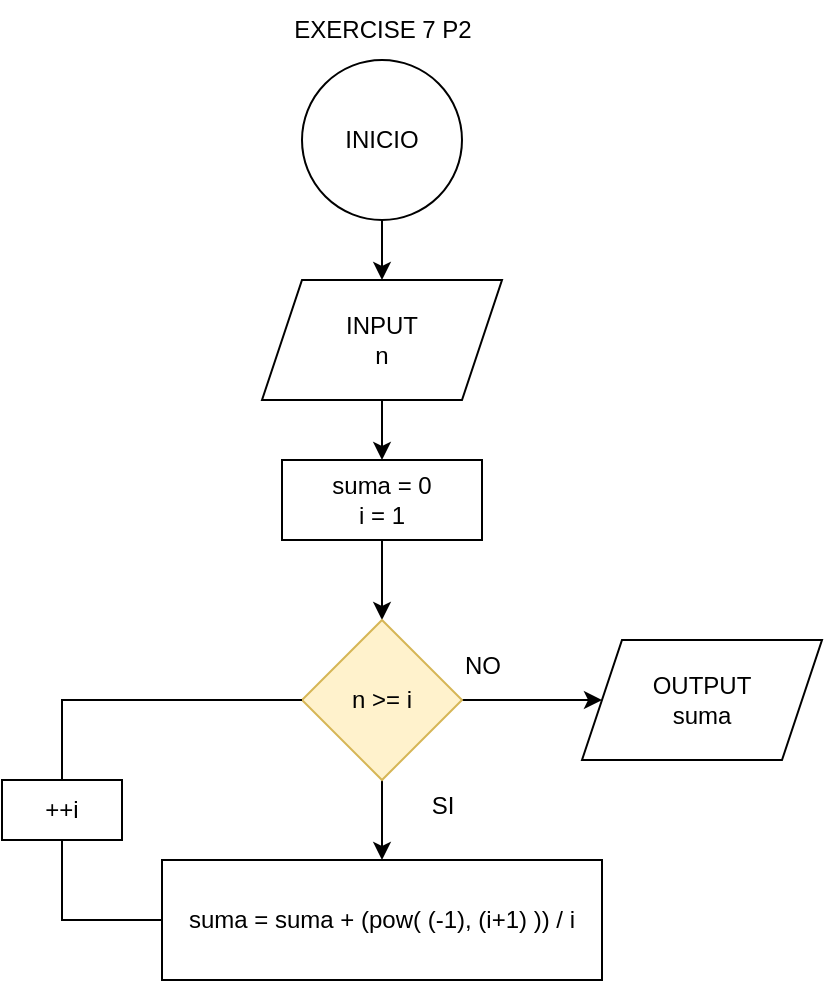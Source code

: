 <mxfile version="24.4.0" type="device">
  <diagram name="EXERCISE-1" id="7WXvErT6jwQCl5LBhXy7">
    <mxGraphModel dx="978" dy="531" grid="1" gridSize="10" guides="1" tooltips="1" connect="1" arrows="1" fold="1" page="1" pageScale="1" pageWidth="850" pageHeight="1100" math="0" shadow="0">
      <root>
        <mxCell id="0" />
        <mxCell id="1" parent="0" />
        <mxCell id="-hOMn0kYKFU-R9jvK8EN-38" value="EXERCISE 7 P2" style="text;html=1;align=center;verticalAlign=middle;resizable=0;points=[];autosize=1;strokeColor=none;fillColor=none;" parent="1" vertex="1">
          <mxGeometry x="315" width="110" height="30" as="geometry" />
        </mxCell>
        <mxCell id="jAzLcmatW34AS9ptDqRP-906" style="edgeStyle=orthogonalEdgeStyle;rounded=0;orthogonalLoop=1;jettySize=auto;html=1;exitX=0;exitY=0.5;exitDx=0;exitDy=0;entryX=0;entryY=0.5;entryDx=0;entryDy=0;" edge="1" parent="1" source="jAzLcmatW34AS9ptDqRP-907">
          <mxGeometry relative="1" as="geometry">
            <mxPoint x="302.5" y="1310" as="targetPoint" />
            <Array as="points">
              <mxPoint x="-180" y="2250" />
              <mxPoint x="-180" y="1310" />
            </Array>
          </mxGeometry>
        </mxCell>
        <mxCell id="jAzLcmatW34AS9ptDqRP-936" value="" style="edgeStyle=orthogonalEdgeStyle;rounded=0;orthogonalLoop=1;jettySize=auto;html=1;" edge="1" parent="1" source="jAzLcmatW34AS9ptDqRP-937" target="jAzLcmatW34AS9ptDqRP-939">
          <mxGeometry relative="1" as="geometry" />
        </mxCell>
        <mxCell id="jAzLcmatW34AS9ptDqRP-937" value="INICIO" style="ellipse;whiteSpace=wrap;html=1;" vertex="1" parent="1">
          <mxGeometry x="330" y="30" width="80" height="80" as="geometry" />
        </mxCell>
        <mxCell id="jAzLcmatW34AS9ptDqRP-938" value="" style="edgeStyle=orthogonalEdgeStyle;rounded=0;orthogonalLoop=1;jettySize=auto;html=1;" edge="1" parent="1" source="jAzLcmatW34AS9ptDqRP-939" target="jAzLcmatW34AS9ptDqRP-941">
          <mxGeometry relative="1" as="geometry" />
        </mxCell>
        <mxCell id="jAzLcmatW34AS9ptDqRP-939" value="INPUT&lt;div&gt;n&lt;/div&gt;" style="shape=parallelogram;perimeter=parallelogramPerimeter;whiteSpace=wrap;html=1;fixedSize=1;" vertex="1" parent="1">
          <mxGeometry x="310" y="140" width="120" height="60" as="geometry" />
        </mxCell>
        <mxCell id="jAzLcmatW34AS9ptDqRP-940" value="" style="edgeStyle=orthogonalEdgeStyle;rounded=0;orthogonalLoop=1;jettySize=auto;html=1;" edge="1" parent="1" source="jAzLcmatW34AS9ptDqRP-941" target="jAzLcmatW34AS9ptDqRP-944">
          <mxGeometry relative="1" as="geometry" />
        </mxCell>
        <mxCell id="jAzLcmatW34AS9ptDqRP-941" value="suma = 0&lt;div&gt;i = 1&lt;/div&gt;" style="whiteSpace=wrap;html=1;" vertex="1" parent="1">
          <mxGeometry x="320" y="230" width="100" height="40" as="geometry" />
        </mxCell>
        <mxCell id="jAzLcmatW34AS9ptDqRP-942" value="" style="edgeStyle=orthogonalEdgeStyle;rounded=0;orthogonalLoop=1;jettySize=auto;html=1;" edge="1" parent="1" source="jAzLcmatW34AS9ptDqRP-944" target="jAzLcmatW34AS9ptDqRP-945">
          <mxGeometry relative="1" as="geometry" />
        </mxCell>
        <mxCell id="jAzLcmatW34AS9ptDqRP-943" value="" style="edgeStyle=orthogonalEdgeStyle;rounded=0;orthogonalLoop=1;jettySize=auto;html=1;" edge="1" parent="1" source="jAzLcmatW34AS9ptDqRP-944" target="jAzLcmatW34AS9ptDqRP-947">
          <mxGeometry relative="1" as="geometry" />
        </mxCell>
        <mxCell id="jAzLcmatW34AS9ptDqRP-944" value="n &amp;gt;= i" style="rhombus;whiteSpace=wrap;html=1;fillColor=#fff2cc;strokeColor=#d6b656;" vertex="1" parent="1">
          <mxGeometry x="330" y="310" width="80" height="80" as="geometry" />
        </mxCell>
        <mxCell id="jAzLcmatW34AS9ptDqRP-945" value="OUTPUT&lt;div&gt;suma&lt;/div&gt;" style="shape=parallelogram;perimeter=parallelogramPerimeter;whiteSpace=wrap;html=1;fixedSize=1;" vertex="1" parent="1">
          <mxGeometry x="470" y="320" width="120" height="60" as="geometry" />
        </mxCell>
        <mxCell id="jAzLcmatW34AS9ptDqRP-946" value="NO" style="text;html=1;align=center;verticalAlign=middle;resizable=0;points=[];autosize=1;strokeColor=none;fillColor=none;" vertex="1" parent="1">
          <mxGeometry x="400" y="318" width="40" height="30" as="geometry" />
        </mxCell>
        <mxCell id="jAzLcmatW34AS9ptDqRP-947" value="suma = suma + (pow( (-1), (i+1) )) / i" style="whiteSpace=wrap;html=1;" vertex="1" parent="1">
          <mxGeometry x="260" y="430" width="220" height="60" as="geometry" />
        </mxCell>
        <mxCell id="jAzLcmatW34AS9ptDqRP-948" value="" style="endArrow=none;html=1;rounded=0;exitX=0;exitY=0.5;exitDx=0;exitDy=0;" edge="1" parent="1" source="jAzLcmatW34AS9ptDqRP-944">
          <mxGeometry width="50" height="50" relative="1" as="geometry">
            <mxPoint x="210" y="510" as="sourcePoint" />
            <mxPoint x="260" y="460" as="targetPoint" />
            <Array as="points">
              <mxPoint x="210" y="350" />
              <mxPoint x="210" y="460" />
            </Array>
          </mxGeometry>
        </mxCell>
        <mxCell id="jAzLcmatW34AS9ptDqRP-949" value="++i" style="whiteSpace=wrap;html=1;" vertex="1" parent="1">
          <mxGeometry x="180" y="390" width="60" height="30" as="geometry" />
        </mxCell>
        <mxCell id="jAzLcmatW34AS9ptDqRP-950" value="SI" style="text;html=1;align=center;verticalAlign=middle;resizable=0;points=[];autosize=1;strokeColor=none;fillColor=none;" vertex="1" parent="1">
          <mxGeometry x="385" y="388" width="30" height="30" as="geometry" />
        </mxCell>
      </root>
    </mxGraphModel>
  </diagram>
</mxfile>
